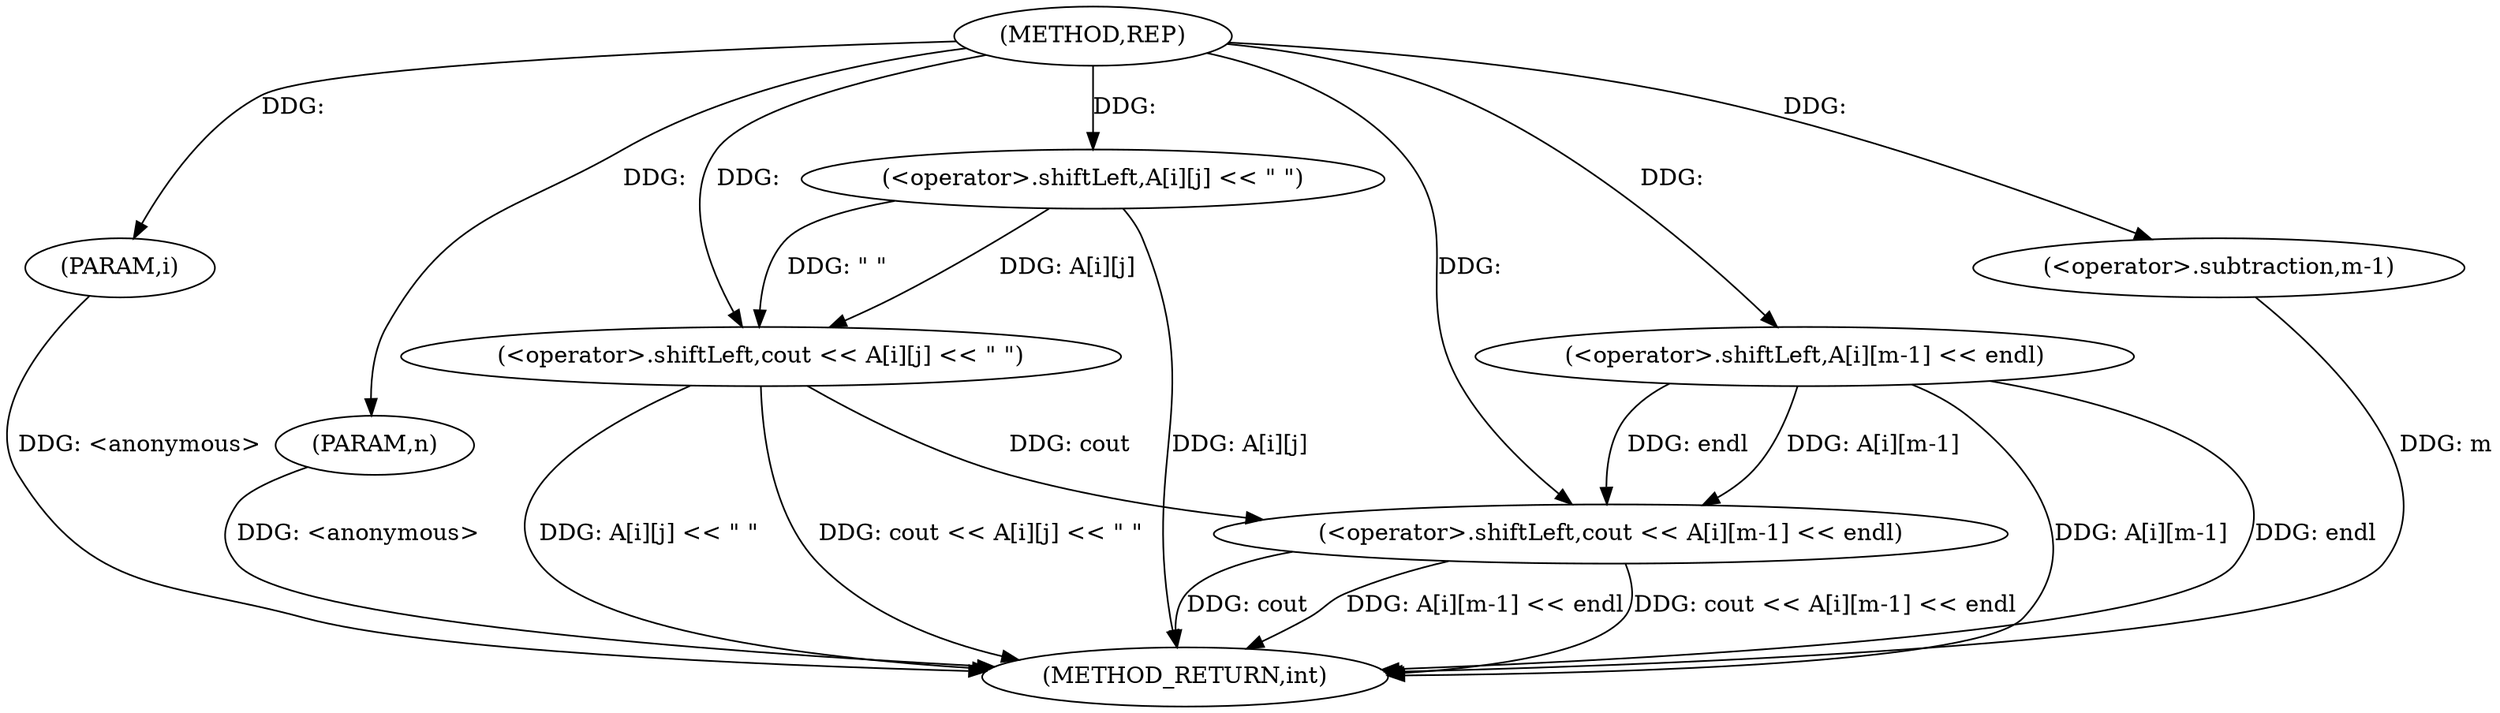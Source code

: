 digraph "REP" {  
"1000140" [label = "(METHOD,REP)" ]
"1000164" [label = "(METHOD_RETURN,int)" ]
"1000141" [label = "(PARAM,i)" ]
"1000142" [label = "(PARAM,n)" ]
"1000144" [label = "(<operator>.shiftLeft,cout << A[i][j] << \" \")" ]
"1000153" [label = "(<operator>.shiftLeft,cout << A[i][m-1] << endl)" ]
"1000146" [label = "(<operator>.shiftLeft,A[i][j] << \" \")" ]
"1000155" [label = "(<operator>.shiftLeft,A[i][m-1] << endl)" ]
"1000160" [label = "(<operator>.subtraction,m-1)" ]
  "1000141" -> "1000164"  [ label = "DDG: <anonymous>"] 
  "1000142" -> "1000164"  [ label = "DDG: <anonymous>"] 
  "1000146" -> "1000164"  [ label = "DDG: A[i][j]"] 
  "1000144" -> "1000164"  [ label = "DDG: A[i][j] << \" \""] 
  "1000144" -> "1000164"  [ label = "DDG: cout << A[i][j] << \" \""] 
  "1000153" -> "1000164"  [ label = "DDG: cout"] 
  "1000155" -> "1000164"  [ label = "DDG: A[i][m-1]"] 
  "1000153" -> "1000164"  [ label = "DDG: A[i][m-1] << endl"] 
  "1000153" -> "1000164"  [ label = "DDG: cout << A[i][m-1] << endl"] 
  "1000155" -> "1000164"  [ label = "DDG: endl"] 
  "1000160" -> "1000164"  [ label = "DDG: m"] 
  "1000140" -> "1000141"  [ label = "DDG: "] 
  "1000140" -> "1000142"  [ label = "DDG: "] 
  "1000140" -> "1000144"  [ label = "DDG: "] 
  "1000146" -> "1000144"  [ label = "DDG: A[i][j]"] 
  "1000146" -> "1000144"  [ label = "DDG: \" \""] 
  "1000144" -> "1000153"  [ label = "DDG: cout"] 
  "1000140" -> "1000153"  [ label = "DDG: "] 
  "1000155" -> "1000153"  [ label = "DDG: endl"] 
  "1000155" -> "1000153"  [ label = "DDG: A[i][m-1]"] 
  "1000140" -> "1000146"  [ label = "DDG: "] 
  "1000140" -> "1000155"  [ label = "DDG: "] 
  "1000140" -> "1000160"  [ label = "DDG: "] 
}
